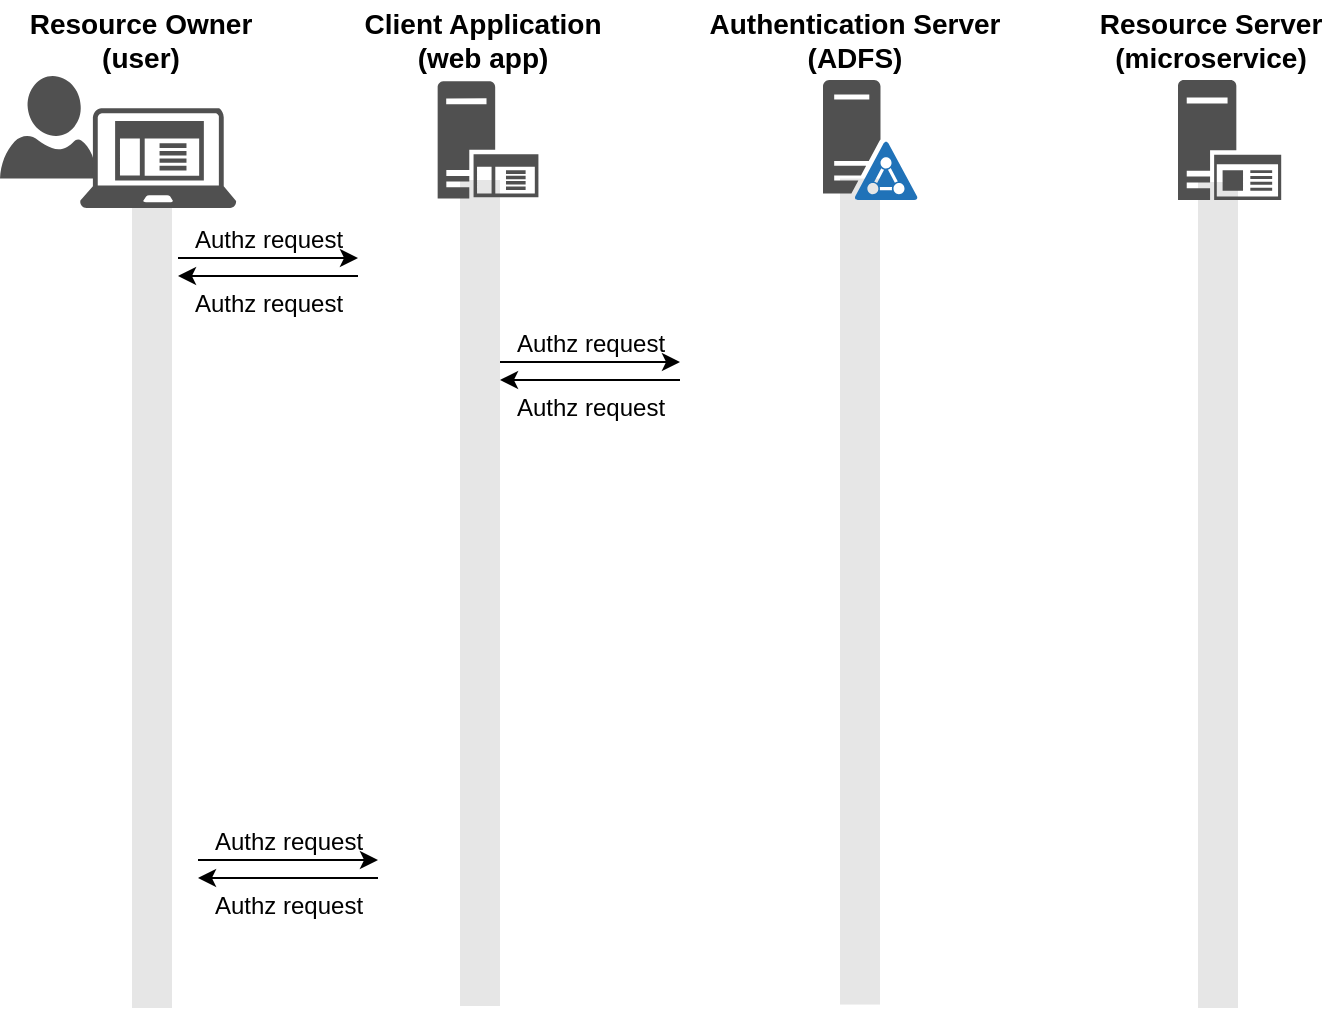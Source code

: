 <mxfile version="17.4.0" type="github">
  <diagram id="ELBJaecDyFUATaK4MYXZ" name="Page-1">
    <mxGraphModel dx="935" dy="650" grid="1" gridSize="10" guides="1" tooltips="1" connect="1" arrows="1" fold="1" page="1" pageScale="1" pageWidth="850" pageHeight="1100" math="0" shadow="0">
      <root>
        <mxCell id="0" />
        <mxCell id="1" parent="0" />
        <mxCell id="dYzwd8fi6cYSQRCEDAko-31" value="" style="whiteSpace=wrap;html=1;fontSize=14;fillColor=#E6E6E6;strokeColor=none;" vertex="1" parent="1">
          <mxGeometry x="740" y="121" width="20" height="413" as="geometry" />
        </mxCell>
        <mxCell id="dYzwd8fi6cYSQRCEDAko-30" value="" style="whiteSpace=wrap;html=1;fontSize=14;fillColor=#E6E6E6;strokeColor=none;" vertex="1" parent="1">
          <mxGeometry x="561" y="119.28" width="20" height="413" as="geometry" />
        </mxCell>
        <mxCell id="dYzwd8fi6cYSQRCEDAko-28" value="" style="whiteSpace=wrap;html=1;fontSize=14;fillColor=#E6E6E6;strokeColor=none;" vertex="1" parent="1">
          <mxGeometry x="371" y="120" width="20" height="413" as="geometry" />
        </mxCell>
        <mxCell id="dYzwd8fi6cYSQRCEDAko-14" value="" style="sketch=0;aspect=fixed;pointerEvents=1;shadow=0;dashed=0;html=1;strokeColor=none;labelPosition=center;verticalLabelPosition=bottom;verticalAlign=top;align=center;fillColor=#505050;shape=mxgraph.azure.user" vertex="1" parent="1">
          <mxGeometry x="141" y="68" width="48.2" height="51.28" as="geometry" />
        </mxCell>
        <mxCell id="dYzwd8fi6cYSQRCEDAko-1" value="" style="sketch=0;pointerEvents=1;shadow=0;dashed=0;html=1;strokeColor=none;fillColor=#505050;labelPosition=center;verticalLabelPosition=bottom;verticalAlign=top;outlineConnect=0;align=center;shape=mxgraph.office.servers.active_directory_federation_services_server_blue;" vertex="1" parent="1">
          <mxGeometry x="552.5" y="70" width="47.5" height="60" as="geometry" />
        </mxCell>
        <mxCell id="dYzwd8fi6cYSQRCEDAko-10" value="" style="sketch=0;aspect=fixed;pointerEvents=1;shadow=0;dashed=0;html=1;strokeColor=none;labelPosition=center;verticalLabelPosition=bottom;verticalAlign=top;align=center;fillColor=#505050;shape=mxgraph.mscae.enterprise.application_server" vertex="1" parent="1">
          <mxGeometry x="359.79" y="70.68" width="50.42" height="58.63" as="geometry" />
        </mxCell>
        <mxCell id="dYzwd8fi6cYSQRCEDAko-11" value="" style="sketch=0;aspect=fixed;pointerEvents=1;shadow=0;dashed=0;html=1;strokeColor=none;labelPosition=center;verticalLabelPosition=bottom;verticalAlign=top;align=center;fillColor=#505050;shape=mxgraph.mscae.enterprise.client_application" vertex="1" parent="1">
          <mxGeometry x="181" y="84" width="78.13" height="50" as="geometry" />
        </mxCell>
        <mxCell id="dYzwd8fi6cYSQRCEDAko-12" value="" style="sketch=0;aspect=fixed;pointerEvents=1;shadow=0;dashed=0;html=1;strokeColor=none;labelPosition=center;verticalLabelPosition=bottom;verticalAlign=top;align=center;fillColor=#505050;shape=mxgraph.mscae.enterprise.application_server2" vertex="1" parent="1">
          <mxGeometry x="730" y="70" width="51.6" height="60" as="geometry" />
        </mxCell>
        <mxCell id="dYzwd8fi6cYSQRCEDAko-15" value="" style="endArrow=classic;html=1;rounded=0;" edge="1" parent="1">
          <mxGeometry width="50" height="50" relative="1" as="geometry">
            <mxPoint x="240" y="460" as="sourcePoint" />
            <mxPoint x="330" y="460" as="targetPoint" />
          </mxGeometry>
        </mxCell>
        <mxCell id="dYzwd8fi6cYSQRCEDAko-16" value="" style="endArrow=classic;html=1;rounded=0;" edge="1" parent="1">
          <mxGeometry width="50" height="50" relative="1" as="geometry">
            <mxPoint x="330" y="469" as="sourcePoint" />
            <mxPoint x="240" y="469" as="targetPoint" />
          </mxGeometry>
        </mxCell>
        <mxCell id="dYzwd8fi6cYSQRCEDAko-17" value="Authz request" style="text;html=1;resizable=0;autosize=1;align=center;verticalAlign=middle;points=[];fillColor=none;strokeColor=none;rounded=0;" vertex="1" parent="1">
          <mxGeometry x="240" y="441" width="90" height="20" as="geometry" />
        </mxCell>
        <mxCell id="dYzwd8fi6cYSQRCEDAko-18" value="&lt;div&gt;&lt;b&gt;&lt;font style=&quot;font-size: 14px&quot;&gt;Resource Owner&lt;/font&gt;&lt;/b&gt;&lt;/div&gt;&lt;div&gt;&lt;b&gt;&lt;font style=&quot;font-size: 14px&quot;&gt;(user)&lt;br&gt;&lt;/font&gt;&lt;/b&gt;&lt;/div&gt;" style="text;html=1;resizable=0;autosize=1;align=center;verticalAlign=middle;points=[];fillColor=none;strokeColor=none;rounded=0;" vertex="1" parent="1">
          <mxGeometry x="146" y="30" width="130" height="40" as="geometry" />
        </mxCell>
        <mxCell id="dYzwd8fi6cYSQRCEDAko-19" value="&lt;div&gt;&lt;b&gt;&lt;font style=&quot;font-size: 14px&quot;&gt;Client Application&lt;/font&gt;&lt;/b&gt;&lt;/div&gt;&lt;div&gt;&lt;b&gt;&lt;font style=&quot;font-size: 14px&quot;&gt;(web app)&lt;br&gt;&lt;/font&gt;&lt;/b&gt;&lt;/div&gt;" style="text;html=1;resizable=0;autosize=1;align=center;verticalAlign=middle;points=[];fillColor=none;strokeColor=none;rounded=0;" vertex="1" parent="1">
          <mxGeometry x="317" y="30" width="130" height="40" as="geometry" />
        </mxCell>
        <mxCell id="dYzwd8fi6cYSQRCEDAko-20" value="&lt;div&gt;&lt;b&gt;&lt;font style=&quot;font-size: 14px&quot;&gt;Authentication Server&lt;/font&gt;&lt;/b&gt;&lt;/div&gt;&lt;div&gt;&lt;b&gt;&lt;font style=&quot;font-size: 14px&quot;&gt;(ADFS)&lt;br&gt;&lt;/font&gt;&lt;/b&gt;&lt;/div&gt;" style="text;html=1;resizable=0;autosize=1;align=center;verticalAlign=middle;points=[];fillColor=none;strokeColor=none;rounded=0;" vertex="1" parent="1">
          <mxGeometry x="488" y="30" width="160" height="40" as="geometry" />
        </mxCell>
        <mxCell id="dYzwd8fi6cYSQRCEDAko-21" value="&lt;div&gt;&lt;b&gt;&lt;font style=&quot;font-size: 14px&quot;&gt;Resource Server&lt;/font&gt;&lt;/b&gt;&lt;/div&gt;&lt;div&gt;&lt;b&gt;&lt;font style=&quot;font-size: 14px&quot;&gt;(microservice)&lt;br&gt;&lt;/font&gt;&lt;/b&gt;&lt;/div&gt;" style="text;html=1;resizable=0;autosize=1;align=center;verticalAlign=middle;points=[];fillColor=none;strokeColor=none;rounded=0;" vertex="1" parent="1">
          <mxGeometry x="681" y="30" width="130" height="40" as="geometry" />
        </mxCell>
        <mxCell id="dYzwd8fi6cYSQRCEDAko-22" value="" style="whiteSpace=wrap;html=1;fontSize=14;fillColor=#E6E6E6;strokeColor=none;" vertex="1" parent="1">
          <mxGeometry x="207" y="134" width="20" height="400" as="geometry" />
        </mxCell>
        <mxCell id="dYzwd8fi6cYSQRCEDAko-23" value="Authz request" style="text;html=1;resizable=0;autosize=1;align=center;verticalAlign=middle;points=[];fillColor=none;strokeColor=none;rounded=0;" vertex="1" parent="1">
          <mxGeometry x="240" y="473" width="90" height="20" as="geometry" />
        </mxCell>
        <mxCell id="dYzwd8fi6cYSQRCEDAko-24" value="" style="endArrow=classic;html=1;rounded=0;" edge="1" parent="1">
          <mxGeometry width="50" height="50" relative="1" as="geometry">
            <mxPoint x="230" y="159" as="sourcePoint" />
            <mxPoint x="320" y="159" as="targetPoint" />
          </mxGeometry>
        </mxCell>
        <mxCell id="dYzwd8fi6cYSQRCEDAko-25" value="" style="endArrow=classic;html=1;rounded=0;" edge="1" parent="1">
          <mxGeometry width="50" height="50" relative="1" as="geometry">
            <mxPoint x="320" y="168" as="sourcePoint" />
            <mxPoint x="230" y="168" as="targetPoint" />
          </mxGeometry>
        </mxCell>
        <mxCell id="dYzwd8fi6cYSQRCEDAko-26" value="Authz request" style="text;html=1;resizable=0;autosize=1;align=center;verticalAlign=middle;points=[];fillColor=none;strokeColor=none;rounded=0;" vertex="1" parent="1">
          <mxGeometry x="230" y="140" width="90" height="20" as="geometry" />
        </mxCell>
        <mxCell id="dYzwd8fi6cYSQRCEDAko-27" value="Authz request" style="text;html=1;resizable=0;autosize=1;align=center;verticalAlign=middle;points=[];fillColor=none;strokeColor=none;rounded=0;" vertex="1" parent="1">
          <mxGeometry x="230" y="172" width="90" height="20" as="geometry" />
        </mxCell>
        <mxCell id="dYzwd8fi6cYSQRCEDAko-32" value="" style="endArrow=classic;html=1;rounded=0;" edge="1" parent="1">
          <mxGeometry width="50" height="50" relative="1" as="geometry">
            <mxPoint x="391" y="211" as="sourcePoint" />
            <mxPoint x="481" y="211" as="targetPoint" />
          </mxGeometry>
        </mxCell>
        <mxCell id="dYzwd8fi6cYSQRCEDAko-33" value="" style="endArrow=classic;html=1;rounded=0;" edge="1" parent="1">
          <mxGeometry width="50" height="50" relative="1" as="geometry">
            <mxPoint x="481" y="220" as="sourcePoint" />
            <mxPoint x="391" y="220" as="targetPoint" />
          </mxGeometry>
        </mxCell>
        <mxCell id="dYzwd8fi6cYSQRCEDAko-34" value="Authz request" style="text;html=1;resizable=0;autosize=1;align=center;verticalAlign=middle;points=[];fillColor=none;strokeColor=none;rounded=0;" vertex="1" parent="1">
          <mxGeometry x="391" y="192" width="90" height="20" as="geometry" />
        </mxCell>
        <mxCell id="dYzwd8fi6cYSQRCEDAko-35" value="Authz request" style="text;html=1;resizable=0;autosize=1;align=center;verticalAlign=middle;points=[];fillColor=none;strokeColor=none;rounded=0;" vertex="1" parent="1">
          <mxGeometry x="391" y="224" width="90" height="20" as="geometry" />
        </mxCell>
      </root>
    </mxGraphModel>
  </diagram>
</mxfile>
